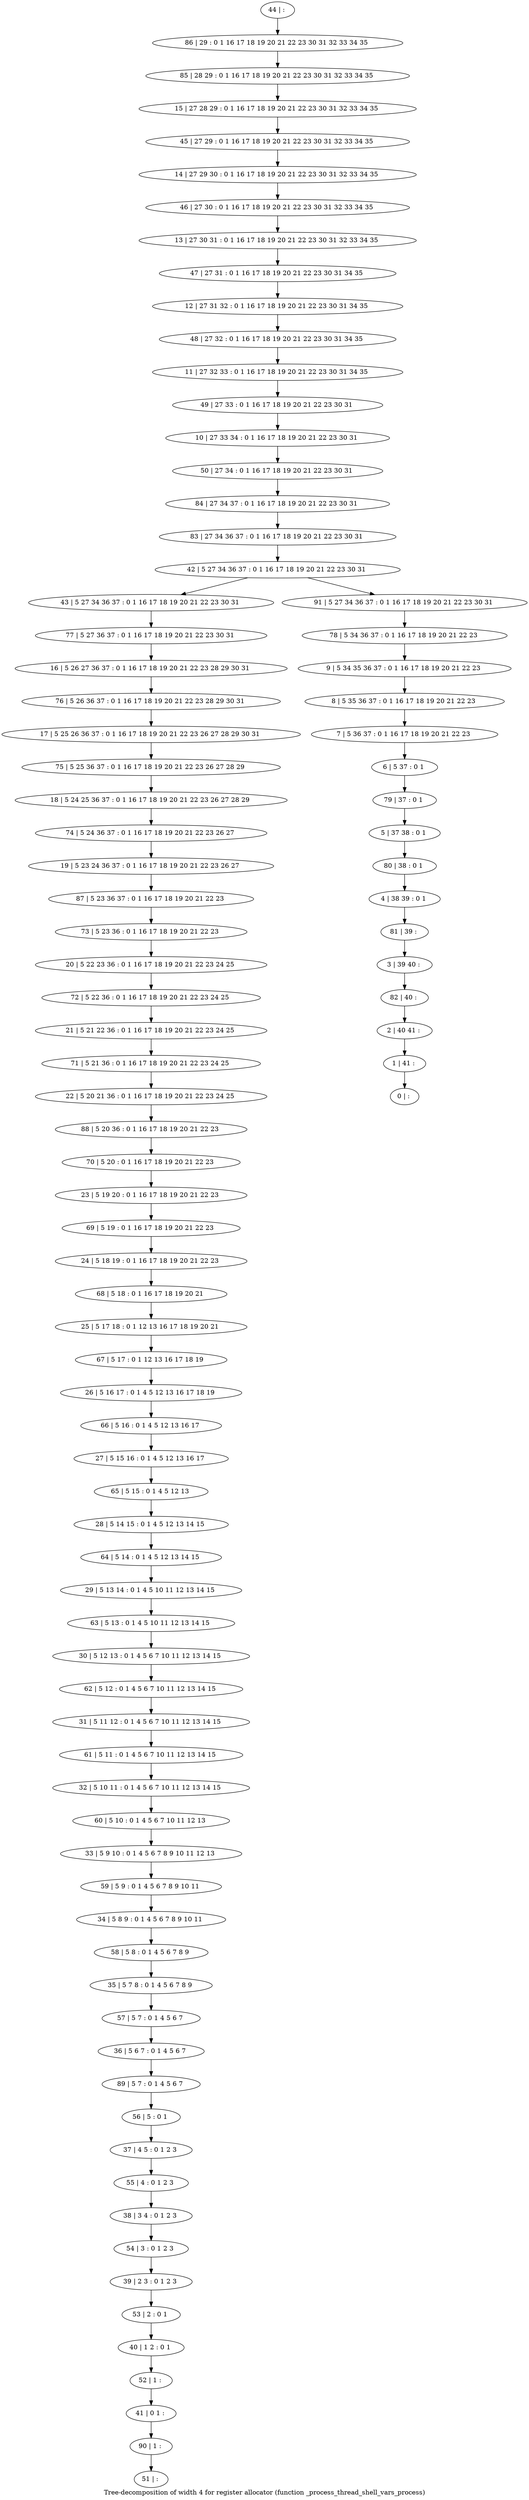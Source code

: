 digraph G {
graph [label="Tree-decomposition of width 4 for register allocator (function _process_thread_shell_vars_process)"]
0[label="0 | : "];
1[label="1 | 41 : "];
2[label="2 | 40 41 : "];
3[label="3 | 39 40 : "];
4[label="4 | 38 39 : 0 1 "];
5[label="5 | 37 38 : 0 1 "];
6[label="6 | 5 37 : 0 1 "];
7[label="7 | 5 36 37 : 0 1 16 17 18 19 20 21 22 23 "];
8[label="8 | 5 35 36 37 : 0 1 16 17 18 19 20 21 22 23 "];
9[label="9 | 5 34 35 36 37 : 0 1 16 17 18 19 20 21 22 23 "];
10[label="10 | 27 33 34 : 0 1 16 17 18 19 20 21 22 23 30 31 "];
11[label="11 | 27 32 33 : 0 1 16 17 18 19 20 21 22 23 30 31 34 35 "];
12[label="12 | 27 31 32 : 0 1 16 17 18 19 20 21 22 23 30 31 34 35 "];
13[label="13 | 27 30 31 : 0 1 16 17 18 19 20 21 22 23 30 31 32 33 34 35 "];
14[label="14 | 27 29 30 : 0 1 16 17 18 19 20 21 22 23 30 31 32 33 34 35 "];
15[label="15 | 27 28 29 : 0 1 16 17 18 19 20 21 22 23 30 31 32 33 34 35 "];
16[label="16 | 5 26 27 36 37 : 0 1 16 17 18 19 20 21 22 23 28 29 30 31 "];
17[label="17 | 5 25 26 36 37 : 0 1 16 17 18 19 20 21 22 23 26 27 28 29 30 31 "];
18[label="18 | 5 24 25 36 37 : 0 1 16 17 18 19 20 21 22 23 26 27 28 29 "];
19[label="19 | 5 23 24 36 37 : 0 1 16 17 18 19 20 21 22 23 26 27 "];
20[label="20 | 5 22 23 36 : 0 1 16 17 18 19 20 21 22 23 24 25 "];
21[label="21 | 5 21 22 36 : 0 1 16 17 18 19 20 21 22 23 24 25 "];
22[label="22 | 5 20 21 36 : 0 1 16 17 18 19 20 21 22 23 24 25 "];
23[label="23 | 5 19 20 : 0 1 16 17 18 19 20 21 22 23 "];
24[label="24 | 5 18 19 : 0 1 16 17 18 19 20 21 22 23 "];
25[label="25 | 5 17 18 : 0 1 12 13 16 17 18 19 20 21 "];
26[label="26 | 5 16 17 : 0 1 4 5 12 13 16 17 18 19 "];
27[label="27 | 5 15 16 : 0 1 4 5 12 13 16 17 "];
28[label="28 | 5 14 15 : 0 1 4 5 12 13 14 15 "];
29[label="29 | 5 13 14 : 0 1 4 5 10 11 12 13 14 15 "];
30[label="30 | 5 12 13 : 0 1 4 5 6 7 10 11 12 13 14 15 "];
31[label="31 | 5 11 12 : 0 1 4 5 6 7 10 11 12 13 14 15 "];
32[label="32 | 5 10 11 : 0 1 4 5 6 7 10 11 12 13 14 15 "];
33[label="33 | 5 9 10 : 0 1 4 5 6 7 8 9 10 11 12 13 "];
34[label="34 | 5 8 9 : 0 1 4 5 6 7 8 9 10 11 "];
35[label="35 | 5 7 8 : 0 1 4 5 6 7 8 9 "];
36[label="36 | 5 6 7 : 0 1 4 5 6 7 "];
37[label="37 | 4 5 : 0 1 2 3 "];
38[label="38 | 3 4 : 0 1 2 3 "];
39[label="39 | 2 3 : 0 1 2 3 "];
40[label="40 | 1 2 : 0 1 "];
41[label="41 | 0 1 : "];
42[label="42 | 5 27 34 36 37 : 0 1 16 17 18 19 20 21 22 23 30 31 "];
43[label="43 | 5 27 34 36 37 : 0 1 16 17 18 19 20 21 22 23 30 31 "];
44[label="44 | : "];
45[label="45 | 27 29 : 0 1 16 17 18 19 20 21 22 23 30 31 32 33 34 35 "];
46[label="46 | 27 30 : 0 1 16 17 18 19 20 21 22 23 30 31 32 33 34 35 "];
47[label="47 | 27 31 : 0 1 16 17 18 19 20 21 22 23 30 31 34 35 "];
48[label="48 | 27 32 : 0 1 16 17 18 19 20 21 22 23 30 31 34 35 "];
49[label="49 | 27 33 : 0 1 16 17 18 19 20 21 22 23 30 31 "];
50[label="50 | 27 34 : 0 1 16 17 18 19 20 21 22 23 30 31 "];
51[label="51 | : "];
52[label="52 | 1 : "];
53[label="53 | 2 : 0 1 "];
54[label="54 | 3 : 0 1 2 3 "];
55[label="55 | 4 : 0 1 2 3 "];
56[label="56 | 5 : 0 1 "];
57[label="57 | 5 7 : 0 1 4 5 6 7 "];
58[label="58 | 5 8 : 0 1 4 5 6 7 8 9 "];
59[label="59 | 5 9 : 0 1 4 5 6 7 8 9 10 11 "];
60[label="60 | 5 10 : 0 1 4 5 6 7 10 11 12 13 "];
61[label="61 | 5 11 : 0 1 4 5 6 7 10 11 12 13 14 15 "];
62[label="62 | 5 12 : 0 1 4 5 6 7 10 11 12 13 14 15 "];
63[label="63 | 5 13 : 0 1 4 5 10 11 12 13 14 15 "];
64[label="64 | 5 14 : 0 1 4 5 12 13 14 15 "];
65[label="65 | 5 15 : 0 1 4 5 12 13 "];
66[label="66 | 5 16 : 0 1 4 5 12 13 16 17 "];
67[label="67 | 5 17 : 0 1 12 13 16 17 18 19 "];
68[label="68 | 5 18 : 0 1 16 17 18 19 20 21 "];
69[label="69 | 5 19 : 0 1 16 17 18 19 20 21 22 23 "];
70[label="70 | 5 20 : 0 1 16 17 18 19 20 21 22 23 "];
71[label="71 | 5 21 36 : 0 1 16 17 18 19 20 21 22 23 24 25 "];
72[label="72 | 5 22 36 : 0 1 16 17 18 19 20 21 22 23 24 25 "];
73[label="73 | 5 23 36 : 0 1 16 17 18 19 20 21 22 23 "];
74[label="74 | 5 24 36 37 : 0 1 16 17 18 19 20 21 22 23 26 27 "];
75[label="75 | 5 25 36 37 : 0 1 16 17 18 19 20 21 22 23 26 27 28 29 "];
76[label="76 | 5 26 36 37 : 0 1 16 17 18 19 20 21 22 23 28 29 30 31 "];
77[label="77 | 5 27 36 37 : 0 1 16 17 18 19 20 21 22 23 30 31 "];
78[label="78 | 5 34 36 37 : 0 1 16 17 18 19 20 21 22 23 "];
79[label="79 | 37 : 0 1 "];
80[label="80 | 38 : 0 1 "];
81[label="81 | 39 : "];
82[label="82 | 40 : "];
83[label="83 | 27 34 36 37 : 0 1 16 17 18 19 20 21 22 23 30 31 "];
84[label="84 | 27 34 37 : 0 1 16 17 18 19 20 21 22 23 30 31 "];
85[label="85 | 28 29 : 0 1 16 17 18 19 20 21 22 23 30 31 32 33 34 35 "];
86[label="86 | 29 : 0 1 16 17 18 19 20 21 22 23 30 31 32 33 34 35 "];
87[label="87 | 5 23 36 37 : 0 1 16 17 18 19 20 21 22 23 "];
88[label="88 | 5 20 36 : 0 1 16 17 18 19 20 21 22 23 "];
89[label="89 | 5 7 : 0 1 4 5 6 7 "];
90[label="90 | 1 : "];
91[label="91 | 5 27 34 36 37 : 0 1 16 17 18 19 20 21 22 23 30 31 "];
52->41 ;
40->52 ;
53->40 ;
39->53 ;
54->39 ;
38->54 ;
55->38 ;
37->55 ;
56->37 ;
57->36 ;
35->57 ;
58->35 ;
34->58 ;
59->34 ;
33->59 ;
60->33 ;
32->60 ;
61->32 ;
31->61 ;
62->31 ;
30->62 ;
63->30 ;
29->63 ;
64->29 ;
28->64 ;
65->28 ;
27->65 ;
66->27 ;
26->66 ;
67->26 ;
25->67 ;
68->25 ;
24->68 ;
69->24 ;
23->69 ;
70->23 ;
71->22 ;
21->71 ;
72->21 ;
20->72 ;
73->20 ;
74->19 ;
18->74 ;
75->18 ;
17->75 ;
76->17 ;
16->76 ;
77->16 ;
43->77 ;
87->73 ;
19->87 ;
88->70 ;
22->88 ;
89->56 ;
36->89 ;
90->51 ;
41->90 ;
44->86 ;
86->85 ;
85->15 ;
15->45 ;
45->14 ;
14->46 ;
46->13 ;
13->47 ;
47->12 ;
12->48 ;
48->11 ;
11->49 ;
49->10 ;
10->50 ;
50->84 ;
84->83 ;
83->42 ;
78->9 ;
9->8 ;
8->7 ;
7->6 ;
6->79 ;
79->5 ;
5->80 ;
80->4 ;
4->81 ;
81->3 ;
3->82 ;
82->2 ;
2->1 ;
1->0 ;
91->78 ;
42->43 ;
42->91 ;
}
